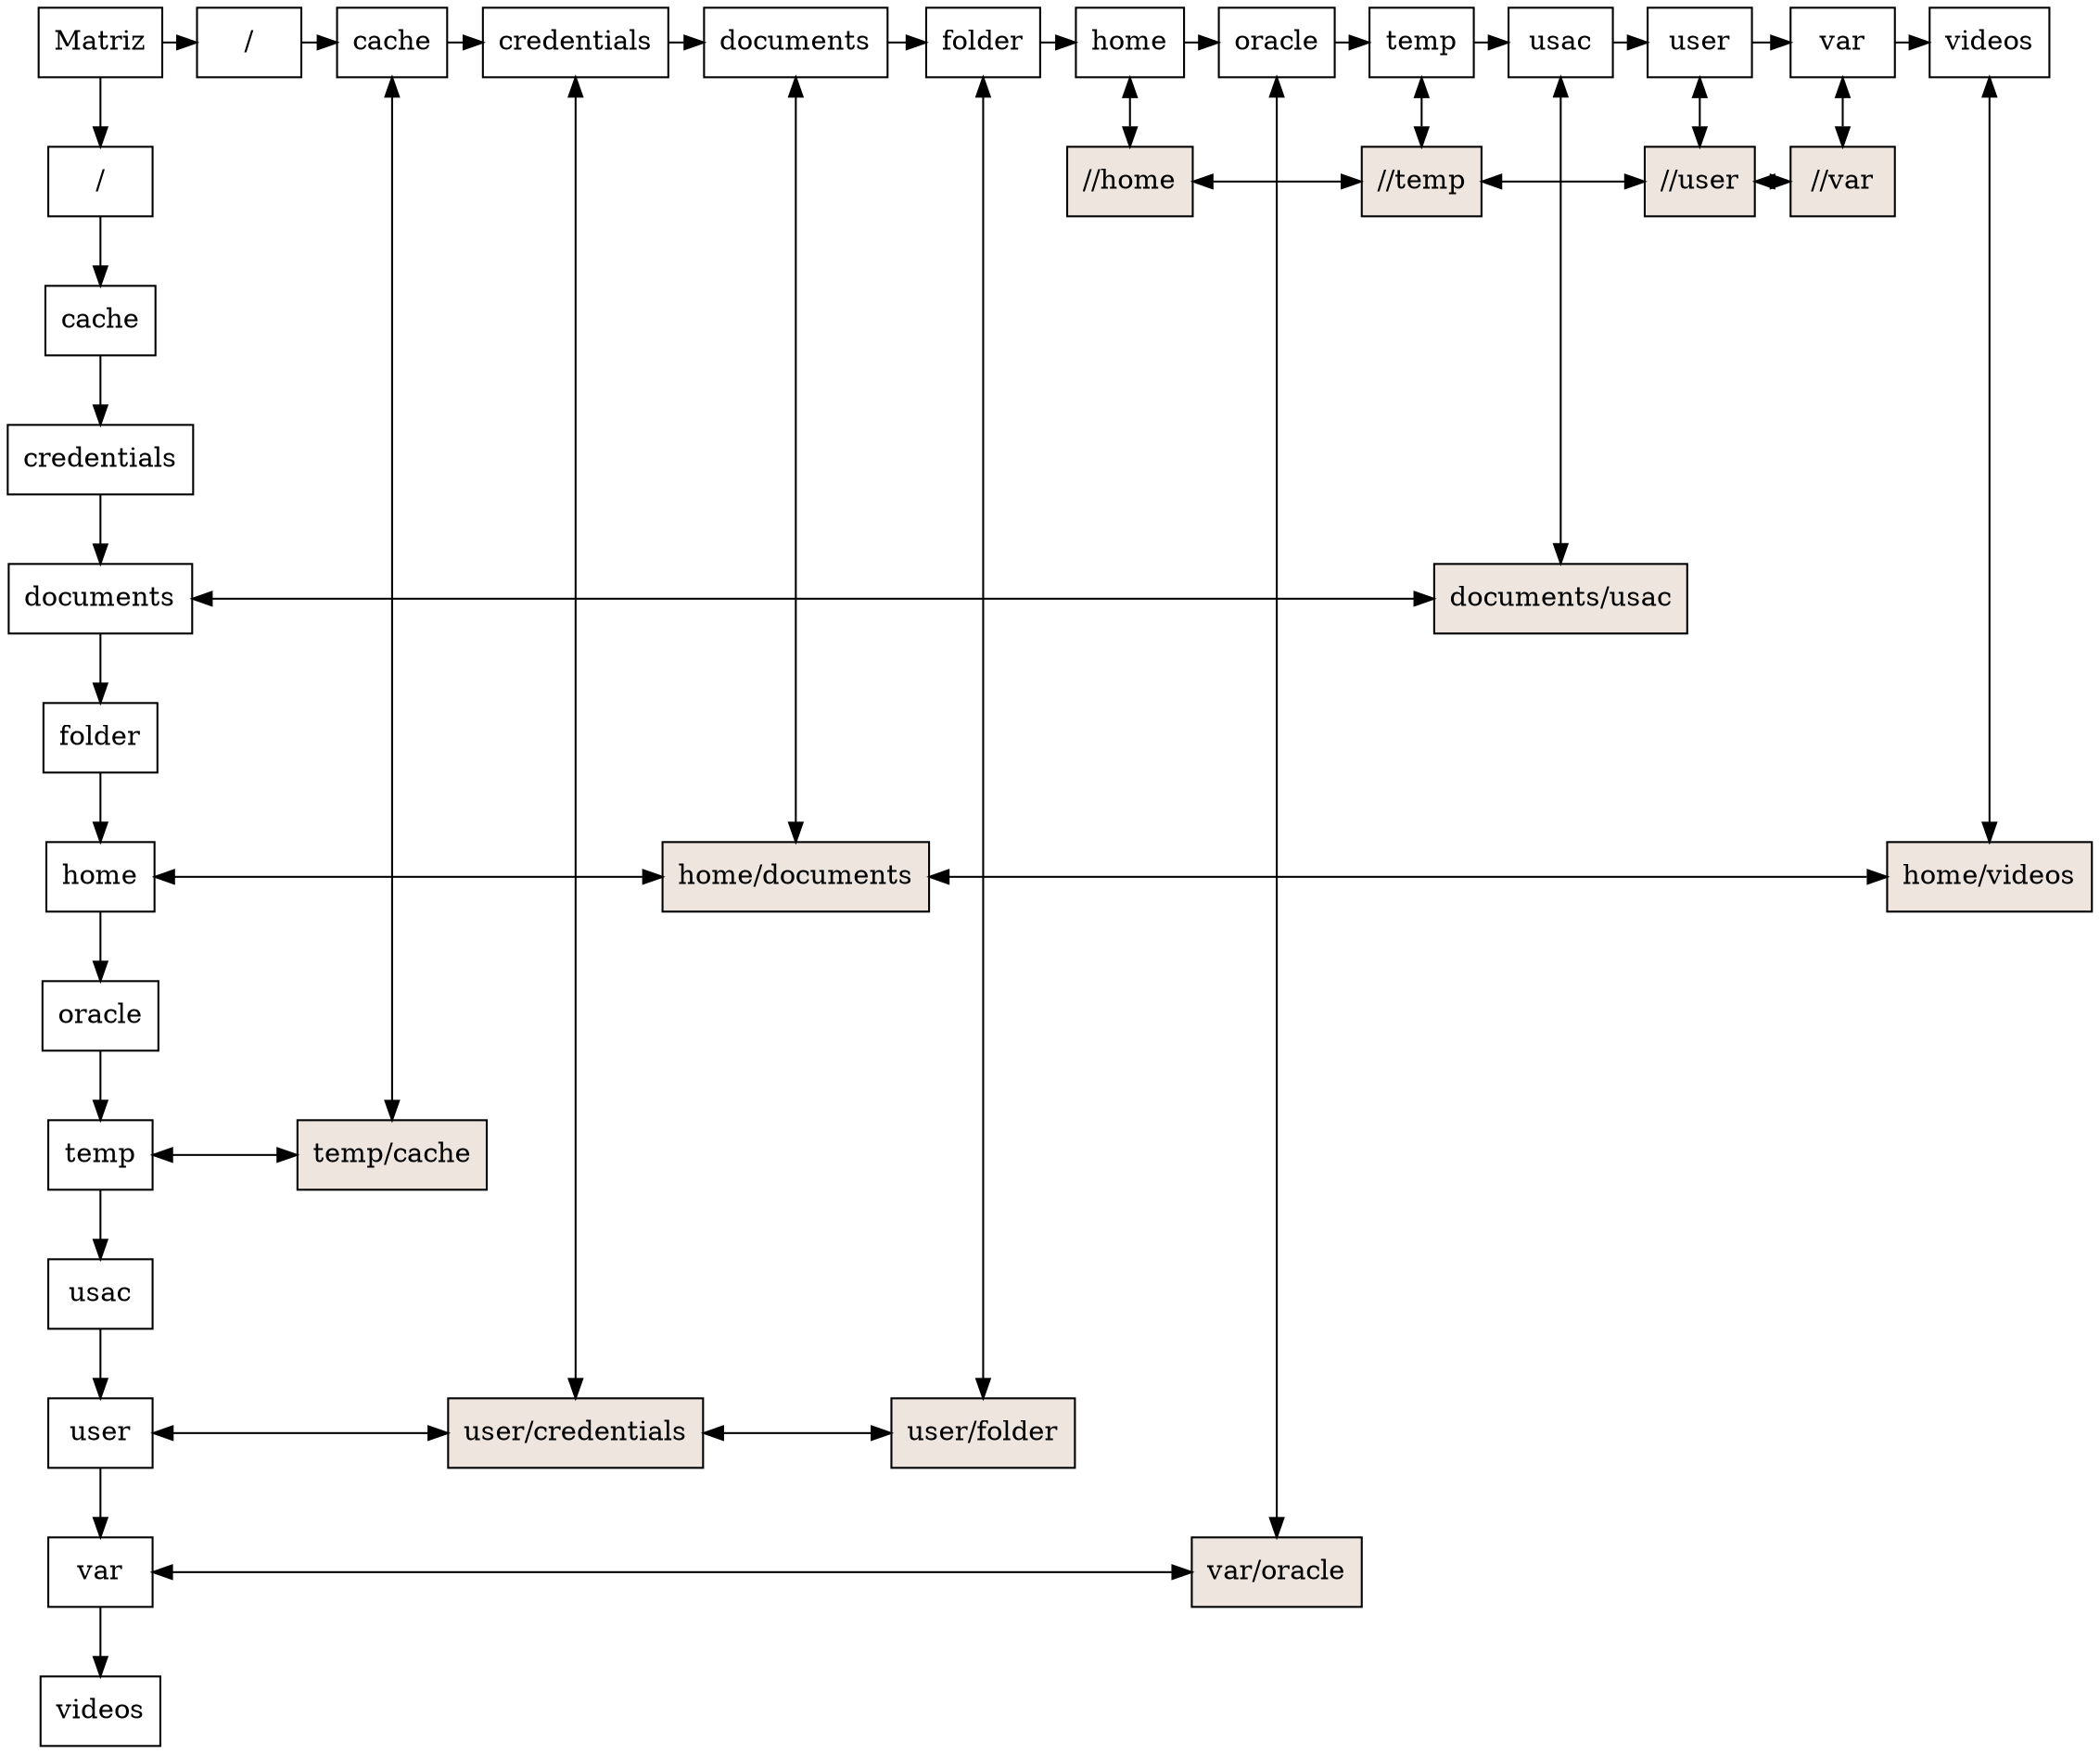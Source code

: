 digraph G{
node [shape = box]
raiz[label="Matriz"  group=1];
1635985705 [label="/" group = 1];
1620303253 [label="cache" group = 1];
90320863 [label="credentials" group = 1];
1216590855 [label="documents" group = 1];
2107447833 [label="folder" group = 1];
60559178 [label="home" group = 1];
395629617 [label="oracle" group = 1];
1122134344 [label="temp" group = 1];
1471868639 [label="usac" group = 1];
876563773 [label="user" group = 1];
87765719 [label="var" group = 1];
1413653265 [label="videos" group = 1];
1635985705->1620303253[dir=normal];
1620303253->90320863[dir=normal];
90320863->1216590855[dir=normal];
1216590855->2107447833[dir=normal];
2107447833->60559178[dir=normal];
60559178->395629617[dir=normal];
395629617->1122134344[dir=normal];
1122134344->1471868639[dir=normal];
1471868639->876563773[dir=normal];
876563773->87765719[dir=normal];
87765719->1413653265[dir=normal];
1007603019 [label="/" group = 49];
1776957250 [label="cache" group = 502];
1268066861 [label="credentials" group = 1168];
827966648 [label="documents" group = 980];
1938056729 [label="folder" group = 638];
1273765644 [label="home" group = 427];
701141022 [label="oracle" group = 632];
1447689627 [label="temp" group = 440];
112061925 [label="usac" group = 430];
764577347 [label="user" group = 449];
1344645519 [label="var" group = 331];
1234776885 [label="videos" group = 652];
1007603019->1776957250[dir=normal];
1776957250->1268066861[dir=normal];
1268066861->827966648[dir=normal];
827966648->1938056729[dir=normal];
1938056729->1273765644[dir=normal];
1273765644->701141022[dir=normal];
701141022->1447689627[dir=normal];
1447689627->112061925[dir=normal];
112061925->764577347[dir=normal];
764577347->1344645519[dir=normal];
1344645519->1234776885[dir=normal];
raiz ->1635985705
raiz ->1007603019
{ rank  = same; raiz 
1007603019;
1776957250;
1268066861;
827966648;
1938056729;
1273765644;
701141022;
1447689627;
112061925;
764577347;
1344645519;
1234776885;
}
1310540333 [style=invis,fillcolor=seashell2,label= "///" group = 49 ];120694604 [style=filled,fillcolor=seashell2,label= "temp/cache" group = 502 ];
916419490 [style=filled,fillcolor=seashell2,label= "user/credentials" group = 1168 ];
522764626 [style=filled,fillcolor=seashell2,label= "home/documents" group = 980 ];
2106620844 [style=filled,fillcolor=seashell2,label= "user/folder" group = 638 ];
2006034581 [style=filled,fillcolor=seashell2,label= "//home" group = 427 ];
979294118 [style=filled,fillcolor=seashell2,label= "var/oracle" group = 632 ];
1663411182 [style=filled,fillcolor=seashell2,label= "//temp" group = 440 ];
488044861 [style=filled,fillcolor=seashell2,label= "documents/usac" group = 430 ];
1740189450 [style=filled,fillcolor=seashell2,label= "//user" group = 449 ];
731260860 [style=filled,fillcolor=seashell2,label= "//var" group = 331 ];
1709366259 [style=filled,fillcolor=seashell2,label= "home/videos" group = 652 ];
1635985705->1310540333[style= invis];
2006034581->1663411182[dir=both];
1663411182->1740189450[dir=both];
1740189450->731260860[dir=both];
{ rank = same; 1635985705;
1310540333;
2006034581;
1663411182;
1740189450;
731260860;
}
1216590855->488044861[dir=both];
{ rank = same; 1216590855;
488044861;
}
60559178->522764626[dir=both];
522764626->1709366259[dir=both];
{ rank = same; 60559178;
522764626;
1709366259;
}
1122134344->120694604[dir=both];
{ rank = same; 1122134344;
120694604;
}
876563773->916419490[dir=both];
916419490->2106620844[dir=both];
{ rank = same; 876563773;
916419490;
2106620844;
}
87765719->979294118[dir=both];
{ rank = same; 87765719;
979294118;
}
1007603019->1310540333[style= invis];
1776957250->120694604[dir=both];
1268066861->916419490[dir=both];
827966648->522764626[dir=both];
1938056729->2106620844[dir=both];
1273765644->2006034581[dir=both];
701141022->979294118[dir=both];
1447689627->1663411182[dir=both];
112061925->488044861[dir=both];
764577347->1740189450[dir=both];
1344645519->731260860[dir=both];
1234776885->1709366259[dir=both];
}
